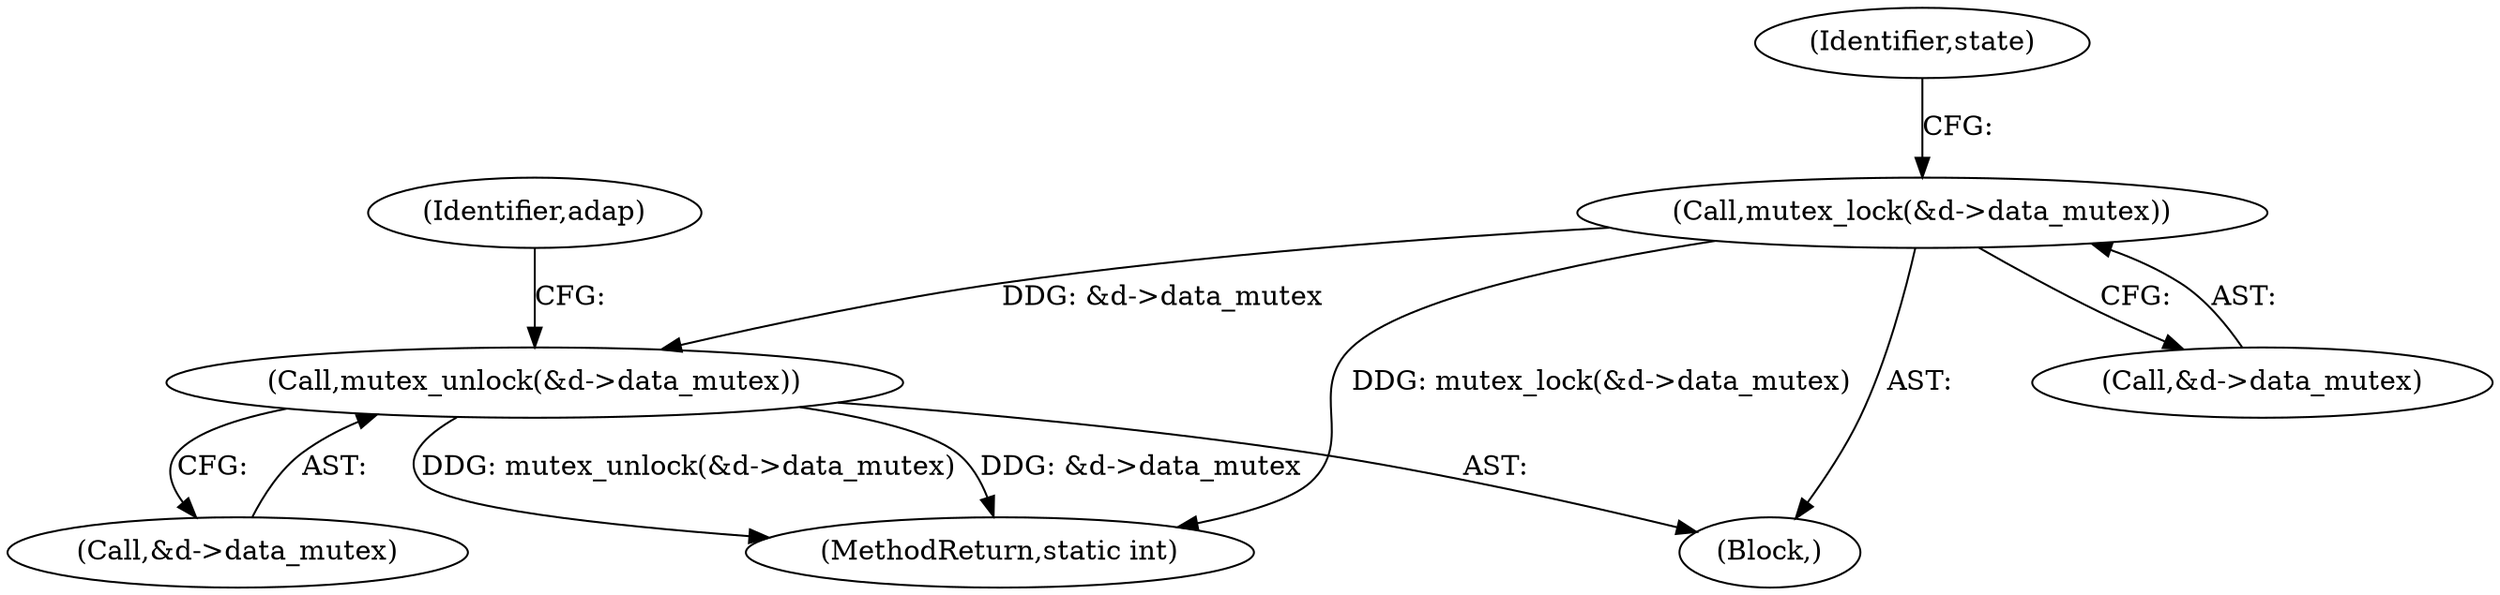 digraph "0_linux_606142af57dad981b78707234cfbd15f9f7b7125_3@API" {
"1000293" [label="(Call,mutex_unlock(&d->data_mutex))"];
"1000115" [label="(Call,mutex_lock(&d->data_mutex))"];
"1000294" [label="(Call,&d->data_mutex)"];
"1000302" [label="(Identifier,adap)"];
"1000353" [label="(MethodReturn,static int)"];
"1000102" [label="(Block,)"];
"1000115" [label="(Call,mutex_lock(&d->data_mutex))"];
"1000123" [label="(Identifier,state)"];
"1000116" [label="(Call,&d->data_mutex)"];
"1000293" [label="(Call,mutex_unlock(&d->data_mutex))"];
"1000293" -> "1000102"  [label="AST: "];
"1000293" -> "1000294"  [label="CFG: "];
"1000294" -> "1000293"  [label="AST: "];
"1000302" -> "1000293"  [label="CFG: "];
"1000293" -> "1000353"  [label="DDG: mutex_unlock(&d->data_mutex)"];
"1000293" -> "1000353"  [label="DDG: &d->data_mutex"];
"1000115" -> "1000293"  [label="DDG: &d->data_mutex"];
"1000115" -> "1000102"  [label="AST: "];
"1000115" -> "1000116"  [label="CFG: "];
"1000116" -> "1000115"  [label="AST: "];
"1000123" -> "1000115"  [label="CFG: "];
"1000115" -> "1000353"  [label="DDG: mutex_lock(&d->data_mutex)"];
}
